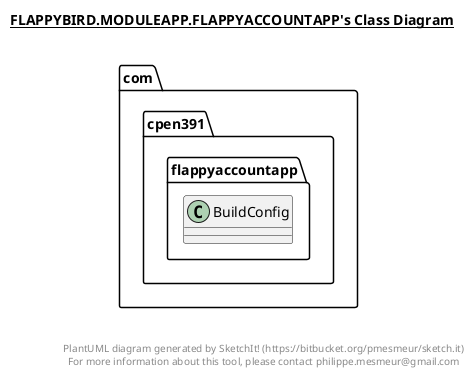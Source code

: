 @startuml

title __FLAPPYBIRD.MODULEAPP.FLAPPYACCOUNTAPP's Class Diagram__\n

  namespace com.cpen391.flappyaccountapp {
    class com.cpen391.flappyaccountapp.BuildConfig {
    }
  }
  



right footer


PlantUML diagram generated by SketchIt! (https://bitbucket.org/pmesmeur/sketch.it)
For more information about this tool, please contact philippe.mesmeur@gmail.com
endfooter

@enduml
